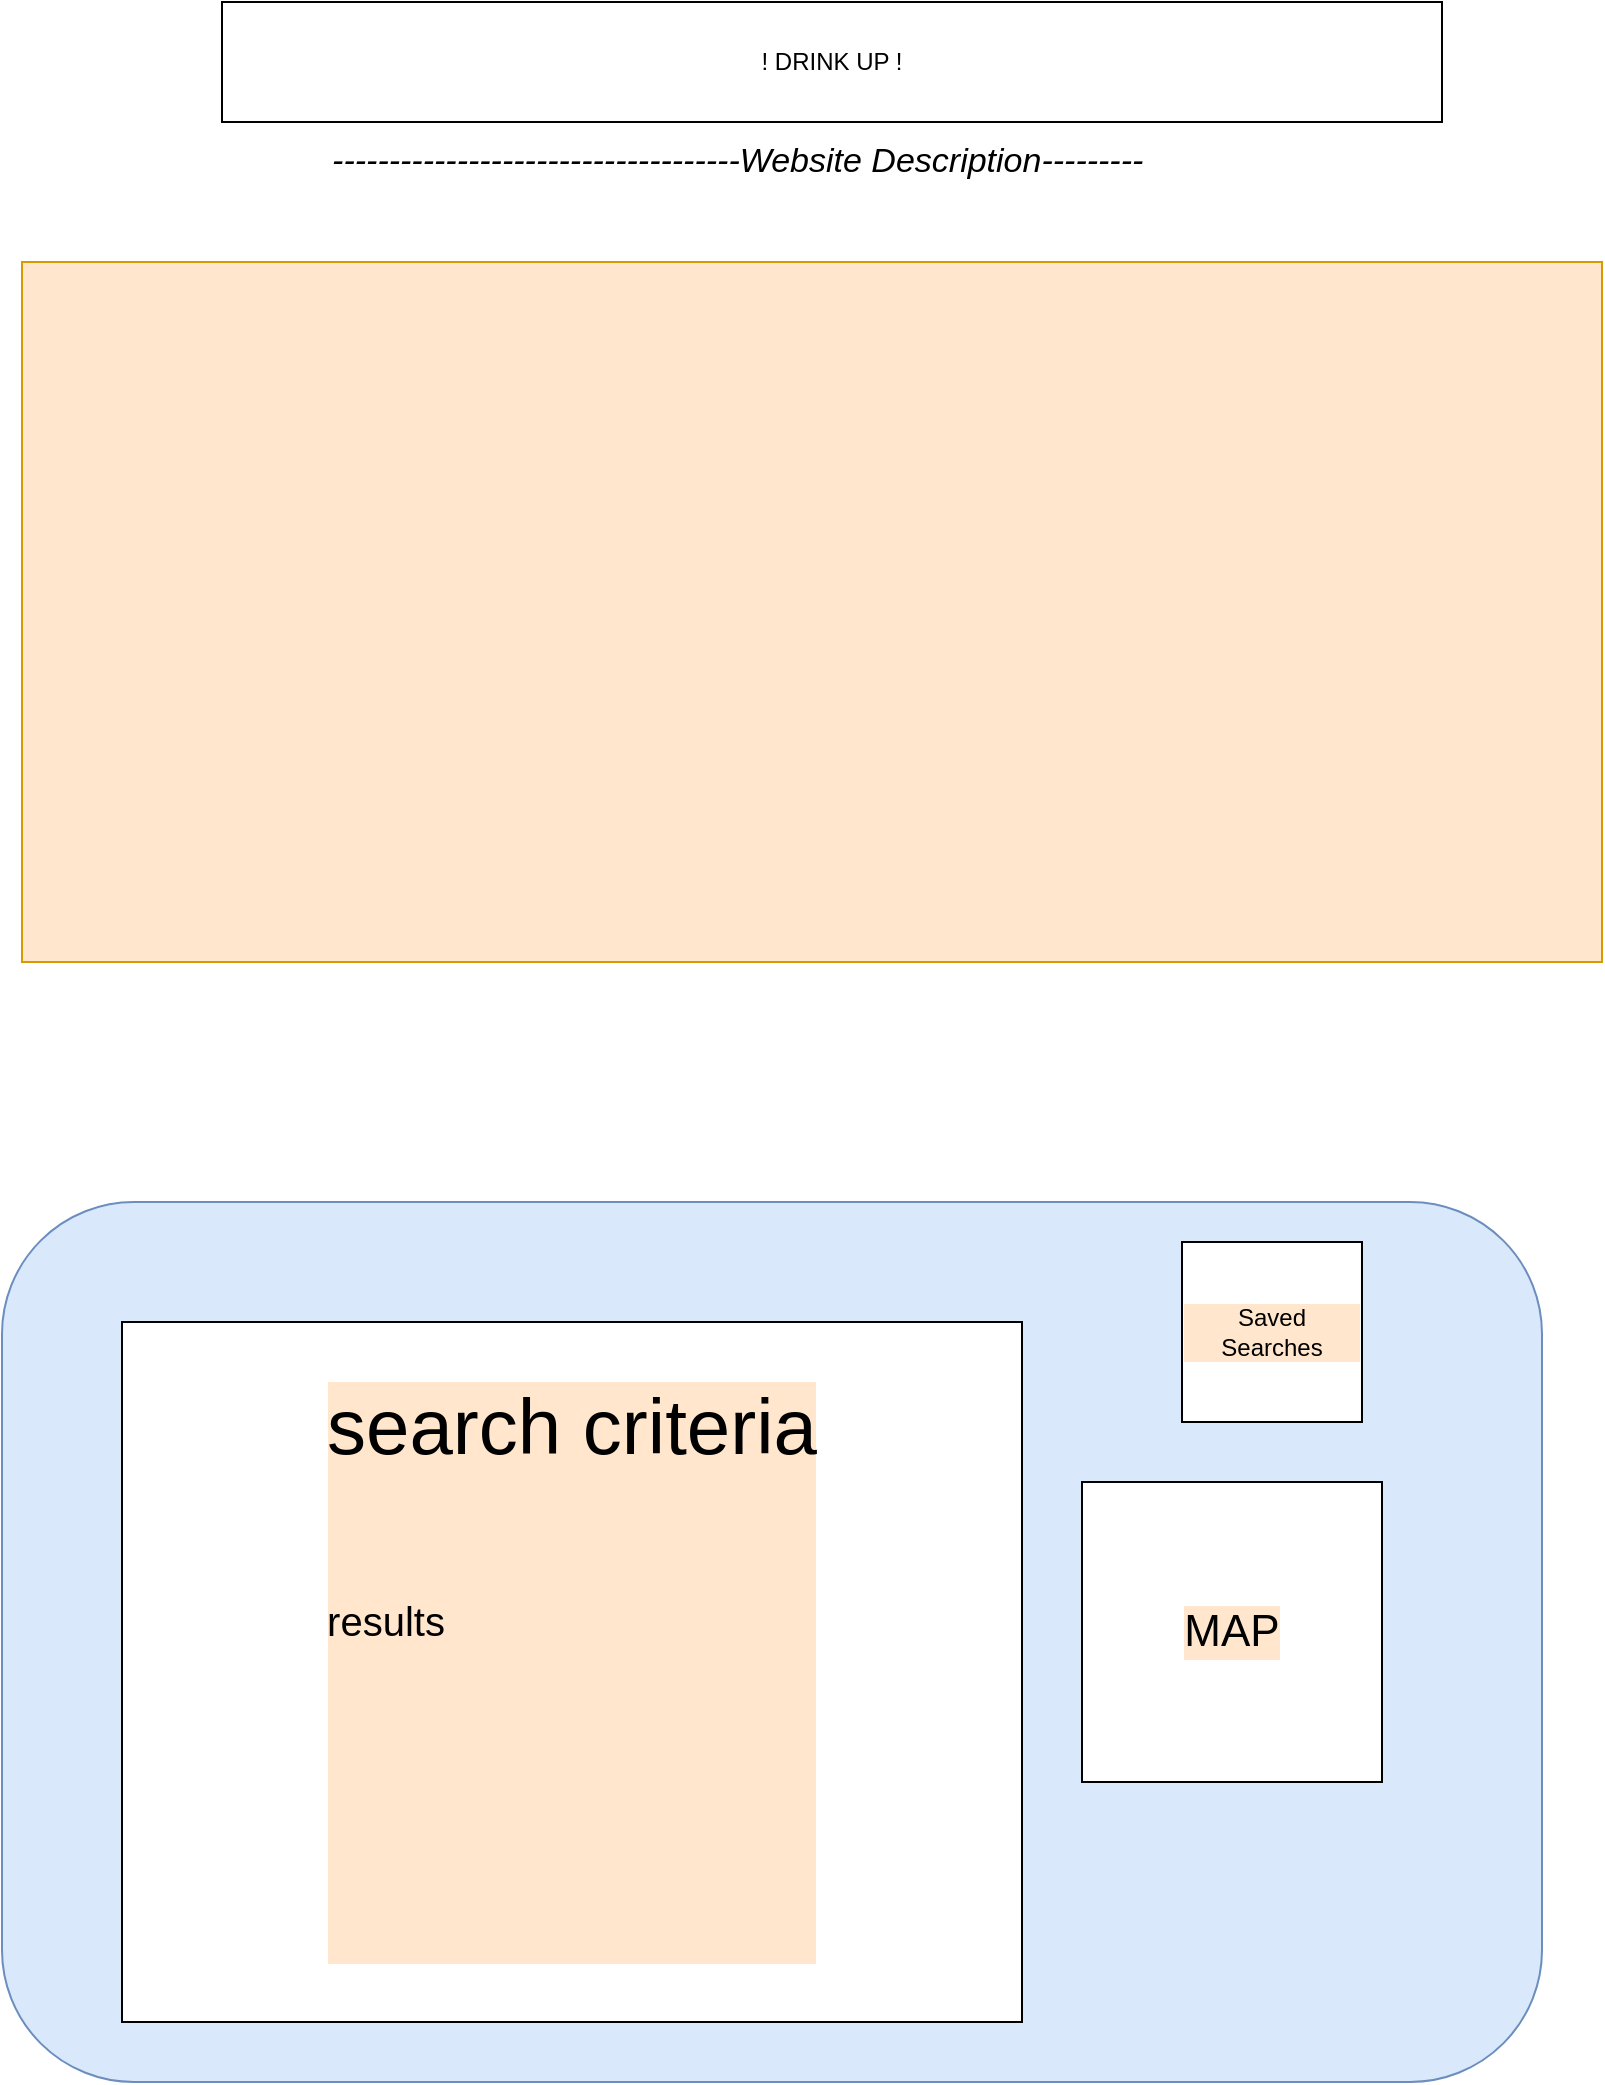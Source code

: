 <mxfile version="13.8.1" type="github"><diagram id="LTG1OfOkzgZ0d97xPuGm" name="Page-1"><mxGraphModel dx="925" dy="519" grid="1" gridSize="10" guides="1" tooltips="1" connect="1" arrows="1" fold="1" page="1" pageScale="1" pageWidth="827" pageHeight="1169" math="0" shadow="0"><root><mxCell id="0"/><mxCell id="1" parent="0"/><mxCell id="_mNKlHrRgTgXPoFVtTyv-1" value="! DRINK UP !" style="rounded=0;whiteSpace=wrap;html=1;" vertex="1" parent="1"><mxGeometry x="130" y="10" width="610" height="60" as="geometry"/></mxCell><mxCell id="_mNKlHrRgTgXPoFVtTyv-6" value="" style="rounded=0;whiteSpace=wrap;html=1;labelBackgroundColor=#FFE6CC;fillColor=#ffe6cc;strokeColor=#d79b00;" vertex="1" parent="1"><mxGeometry x="30" y="140" width="790" height="350" as="geometry"/></mxCell><mxCell id="_mNKlHrRgTgXPoFVtTyv-7" value="&lt;span style=&quot;font-size: 17px&quot;&gt;&lt;i&gt;&amp;nbsp;------------------------------------Website Description---------&lt;/i&gt;&lt;/span&gt;" style="text;html=1;align=center;verticalAlign=middle;resizable=0;points=[];autosize=1;fontColor=none;" vertex="1" parent="1"><mxGeometry x="170" y="80" width="430" height="20" as="geometry"/></mxCell><mxCell id="_mNKlHrRgTgXPoFVtTyv-9" value="" style="rounded=1;whiteSpace=wrap;html=1;labelBackgroundColor=#FFE6CC;fillColor=#dae8fc;strokeColor=#6c8ebf;" vertex="1" parent="1"><mxGeometry x="20" y="610" width="770" height="440" as="geometry"/></mxCell><mxCell id="_mNKlHrRgTgXPoFVtTyv-10" value="Saved Searches" style="whiteSpace=wrap;html=1;aspect=fixed;labelBackgroundColor=#FFE6CC;gradientColor=none;fontColor=none;" vertex="1" parent="1"><mxGeometry x="610" y="630" width="90" height="90" as="geometry"/></mxCell><mxCell id="_mNKlHrRgTgXPoFVtTyv-11" value="&lt;div style=&quot;text-align: justify ; font-size: 39px&quot;&gt;&lt;font style=&quot;font-size: 39px&quot;&gt;search criteria&lt;/font&gt;&lt;/div&gt;&lt;div style=&quot;text-align: justify ; font-size: 39px&quot;&gt;&lt;br&gt;&lt;/div&gt;&lt;div style=&quot;text-align: justify&quot;&gt;&lt;br&gt;&lt;/div&gt;&lt;div style=&quot;text-align: justify&quot;&gt;&lt;font style=&quot;font-size: 20px&quot;&gt;results&lt;/font&gt;&lt;/div&gt;&lt;div style=&quot;text-align: justify&quot;&gt;&lt;br&gt;&lt;/div&gt;&lt;div style=&quot;text-align: justify&quot;&gt;&lt;br&gt;&lt;/div&gt;&lt;div style=&quot;text-align: justify&quot;&gt;&lt;br&gt;&lt;/div&gt;&lt;div style=&quot;text-align: justify&quot;&gt;&lt;br&gt;&lt;/div&gt;&lt;div style=&quot;text-align: justify&quot;&gt;&lt;br&gt;&lt;/div&gt;&lt;div style=&quot;text-align: justify&quot;&gt;&lt;br&gt;&lt;/div&gt;&lt;div style=&quot;text-align: justify&quot;&gt;&lt;br&gt;&lt;/div&gt;&lt;div style=&quot;text-align: justify&quot;&gt;&lt;br&gt;&lt;/div&gt;&lt;div style=&quot;text-align: justify&quot;&gt;&lt;br&gt;&lt;/div&gt;&lt;div style=&quot;text-align: justify&quot;&gt;&lt;br&gt;&lt;/div&gt;&lt;div style=&quot;text-align: justify&quot;&gt;&lt;br&gt;&lt;/div&gt;" style="rounded=0;whiteSpace=wrap;html=1;labelBackgroundColor=#FFE6CC;gradientColor=none;fontColor=none;labelPosition=center;verticalLabelPosition=middle;align=center;verticalAlign=middle;" vertex="1" parent="1"><mxGeometry x="80" y="670" width="450" height="350" as="geometry"/></mxCell><mxCell id="_mNKlHrRgTgXPoFVtTyv-12" value="&lt;font style=&quot;font-size: 22px&quot;&gt;MAP&lt;/font&gt;" style="whiteSpace=wrap;html=1;aspect=fixed;labelBackgroundColor=#FFE6CC;gradientColor=none;fontColor=none;" vertex="1" parent="1"><mxGeometry x="560" y="750" width="150" height="150" as="geometry"/></mxCell></root></mxGraphModel></diagram></mxfile>